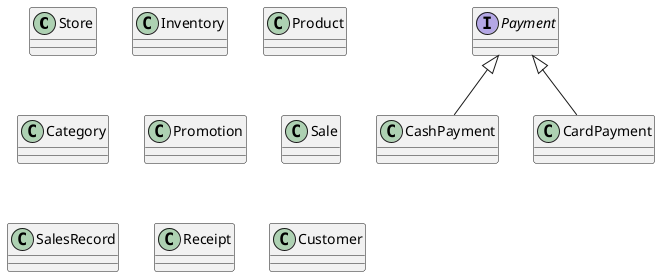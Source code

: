 @startuml

class Store
class Inventory
class Product
class Category
class Promotion
class Sale
class SalesRecord
class Receipt
class Customer
interface Payment
class CashPayment extends Payment
class CardPayment extends Payment

@enduml